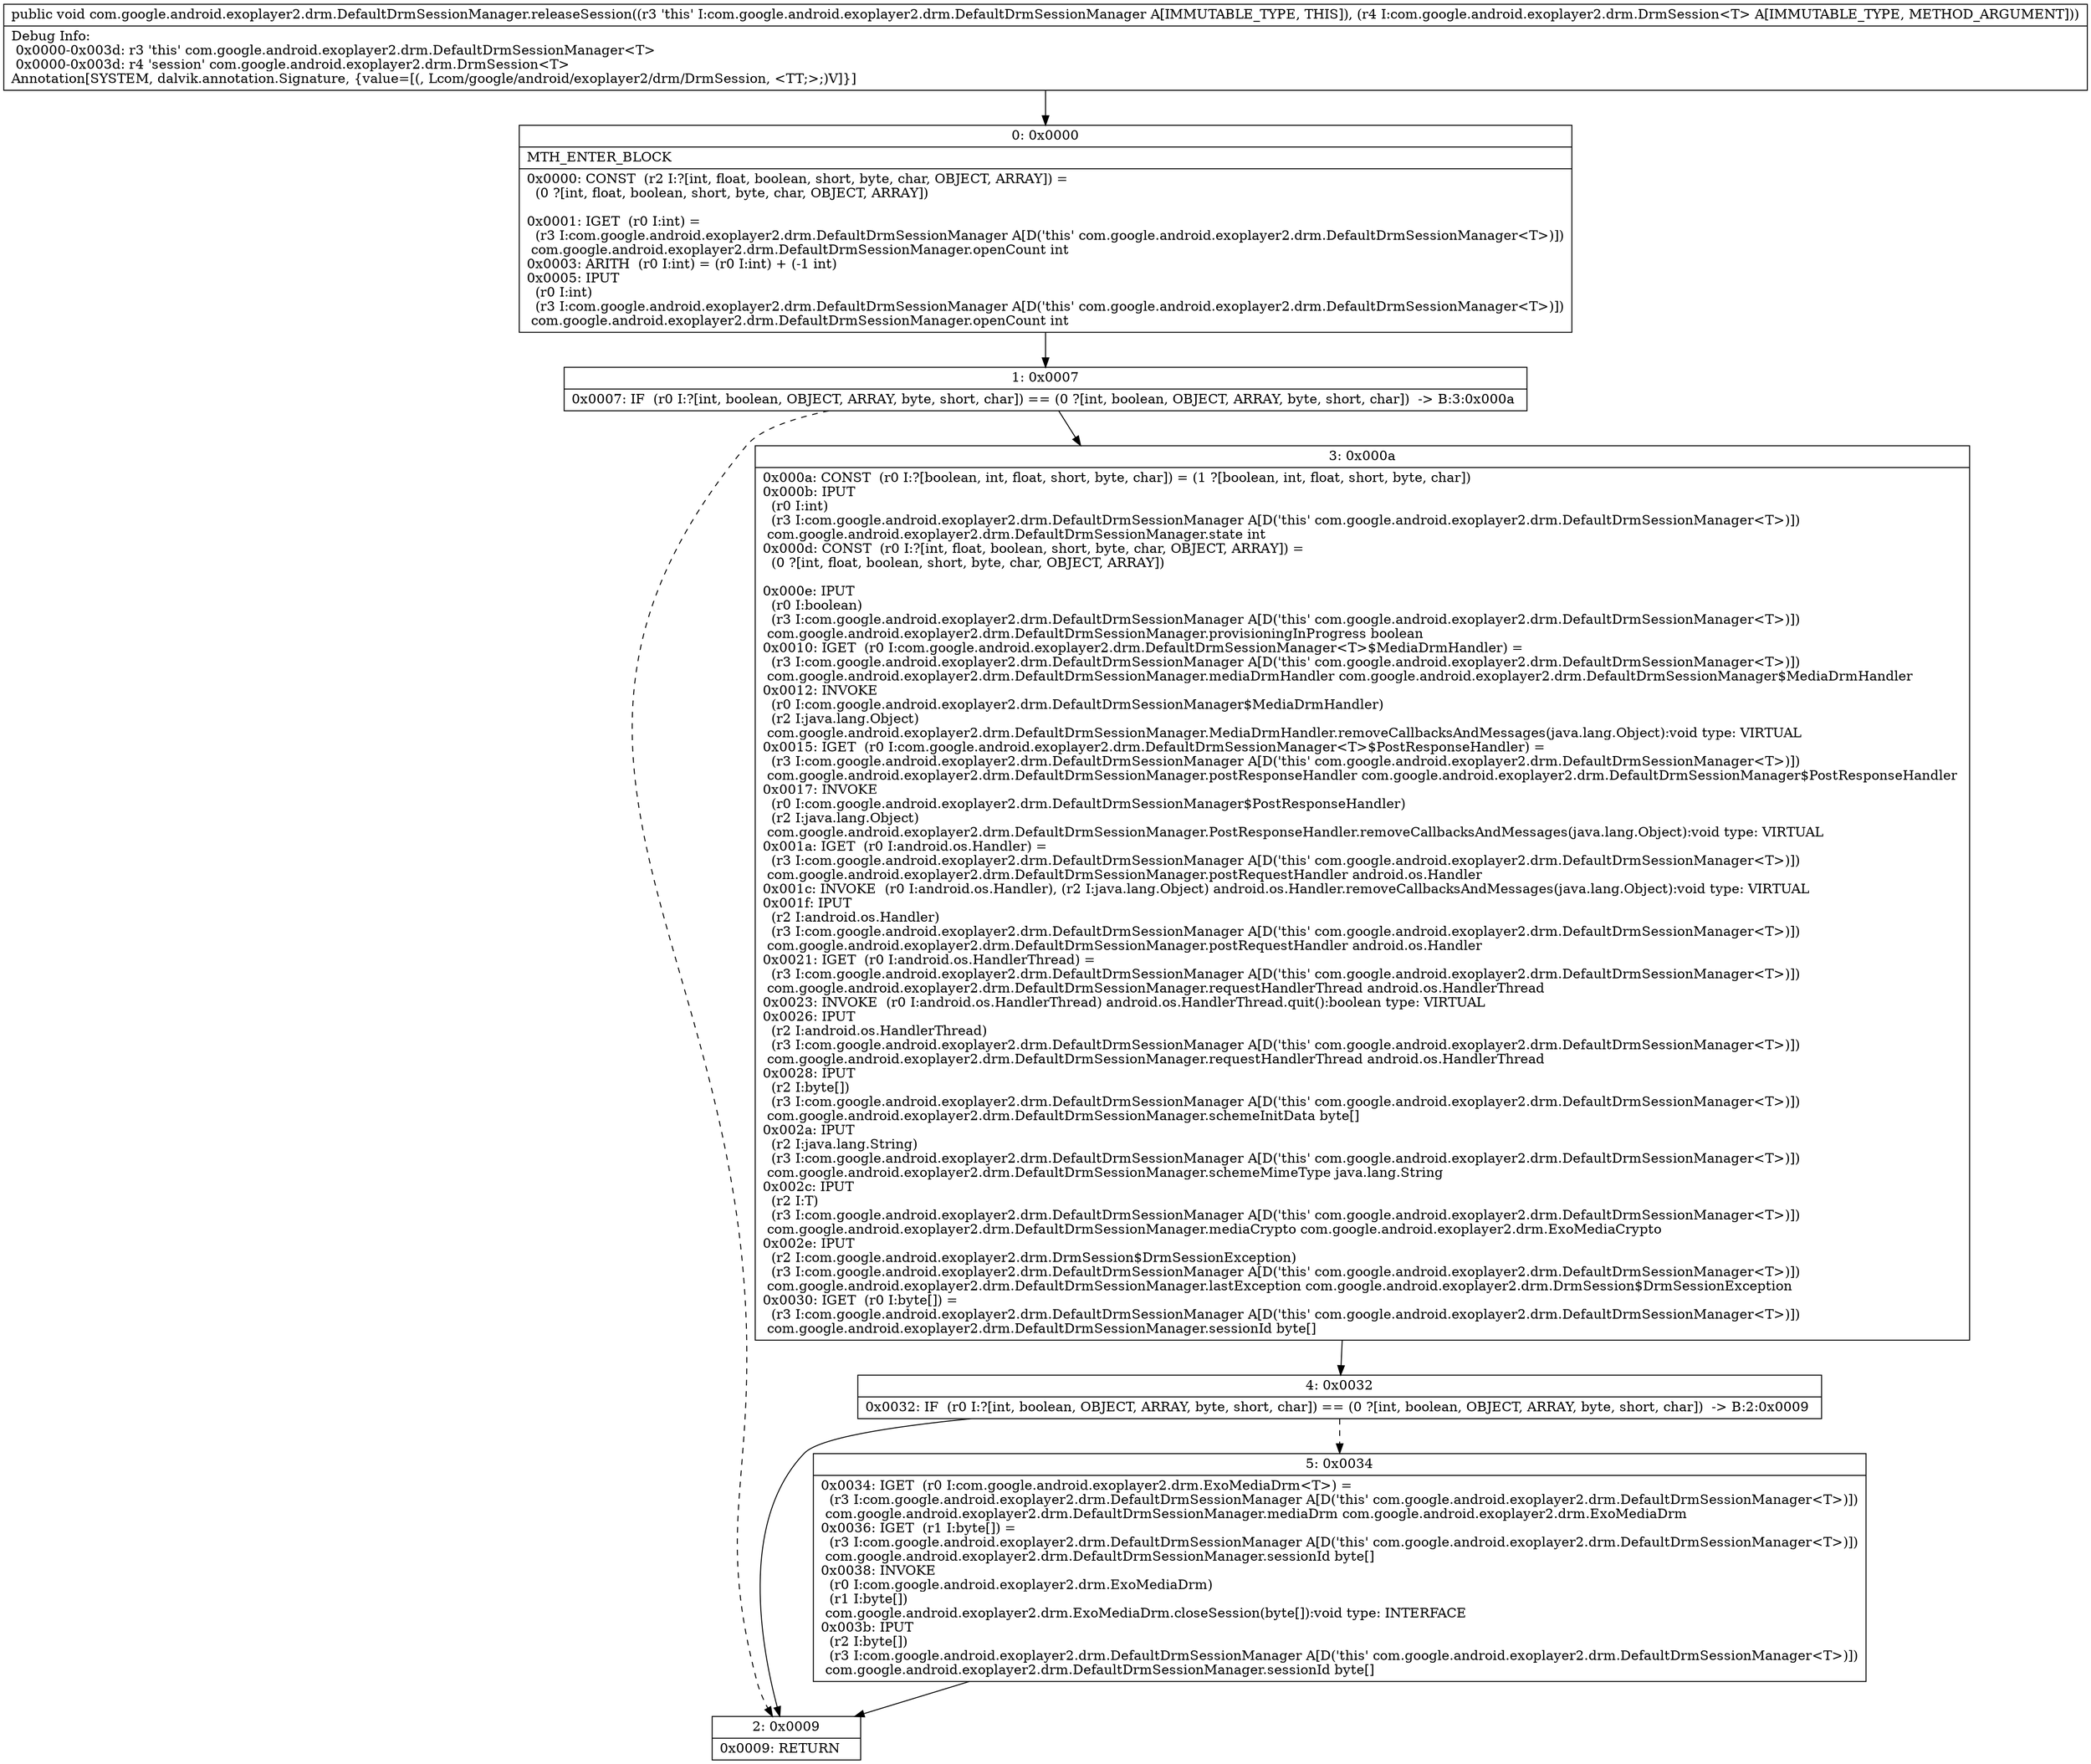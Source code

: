 digraph "CFG forcom.google.android.exoplayer2.drm.DefaultDrmSessionManager.releaseSession(Lcom\/google\/android\/exoplayer2\/drm\/DrmSession;)V" {
Node_0 [shape=record,label="{0\:\ 0x0000|MTH_ENTER_BLOCK\l|0x0000: CONST  (r2 I:?[int, float, boolean, short, byte, char, OBJECT, ARRAY]) = \l  (0 ?[int, float, boolean, short, byte, char, OBJECT, ARRAY])\l \l0x0001: IGET  (r0 I:int) = \l  (r3 I:com.google.android.exoplayer2.drm.DefaultDrmSessionManager A[D('this' com.google.android.exoplayer2.drm.DefaultDrmSessionManager\<T\>)])\l com.google.android.exoplayer2.drm.DefaultDrmSessionManager.openCount int \l0x0003: ARITH  (r0 I:int) = (r0 I:int) + (\-1 int) \l0x0005: IPUT  \l  (r0 I:int)\l  (r3 I:com.google.android.exoplayer2.drm.DefaultDrmSessionManager A[D('this' com.google.android.exoplayer2.drm.DefaultDrmSessionManager\<T\>)])\l com.google.android.exoplayer2.drm.DefaultDrmSessionManager.openCount int \l}"];
Node_1 [shape=record,label="{1\:\ 0x0007|0x0007: IF  (r0 I:?[int, boolean, OBJECT, ARRAY, byte, short, char]) == (0 ?[int, boolean, OBJECT, ARRAY, byte, short, char])  \-\> B:3:0x000a \l}"];
Node_2 [shape=record,label="{2\:\ 0x0009|0x0009: RETURN   \l}"];
Node_3 [shape=record,label="{3\:\ 0x000a|0x000a: CONST  (r0 I:?[boolean, int, float, short, byte, char]) = (1 ?[boolean, int, float, short, byte, char]) \l0x000b: IPUT  \l  (r0 I:int)\l  (r3 I:com.google.android.exoplayer2.drm.DefaultDrmSessionManager A[D('this' com.google.android.exoplayer2.drm.DefaultDrmSessionManager\<T\>)])\l com.google.android.exoplayer2.drm.DefaultDrmSessionManager.state int \l0x000d: CONST  (r0 I:?[int, float, boolean, short, byte, char, OBJECT, ARRAY]) = \l  (0 ?[int, float, boolean, short, byte, char, OBJECT, ARRAY])\l \l0x000e: IPUT  \l  (r0 I:boolean)\l  (r3 I:com.google.android.exoplayer2.drm.DefaultDrmSessionManager A[D('this' com.google.android.exoplayer2.drm.DefaultDrmSessionManager\<T\>)])\l com.google.android.exoplayer2.drm.DefaultDrmSessionManager.provisioningInProgress boolean \l0x0010: IGET  (r0 I:com.google.android.exoplayer2.drm.DefaultDrmSessionManager\<T\>$MediaDrmHandler) = \l  (r3 I:com.google.android.exoplayer2.drm.DefaultDrmSessionManager A[D('this' com.google.android.exoplayer2.drm.DefaultDrmSessionManager\<T\>)])\l com.google.android.exoplayer2.drm.DefaultDrmSessionManager.mediaDrmHandler com.google.android.exoplayer2.drm.DefaultDrmSessionManager$MediaDrmHandler \l0x0012: INVOKE  \l  (r0 I:com.google.android.exoplayer2.drm.DefaultDrmSessionManager$MediaDrmHandler)\l  (r2 I:java.lang.Object)\l com.google.android.exoplayer2.drm.DefaultDrmSessionManager.MediaDrmHandler.removeCallbacksAndMessages(java.lang.Object):void type: VIRTUAL \l0x0015: IGET  (r0 I:com.google.android.exoplayer2.drm.DefaultDrmSessionManager\<T\>$PostResponseHandler) = \l  (r3 I:com.google.android.exoplayer2.drm.DefaultDrmSessionManager A[D('this' com.google.android.exoplayer2.drm.DefaultDrmSessionManager\<T\>)])\l com.google.android.exoplayer2.drm.DefaultDrmSessionManager.postResponseHandler com.google.android.exoplayer2.drm.DefaultDrmSessionManager$PostResponseHandler \l0x0017: INVOKE  \l  (r0 I:com.google.android.exoplayer2.drm.DefaultDrmSessionManager$PostResponseHandler)\l  (r2 I:java.lang.Object)\l com.google.android.exoplayer2.drm.DefaultDrmSessionManager.PostResponseHandler.removeCallbacksAndMessages(java.lang.Object):void type: VIRTUAL \l0x001a: IGET  (r0 I:android.os.Handler) = \l  (r3 I:com.google.android.exoplayer2.drm.DefaultDrmSessionManager A[D('this' com.google.android.exoplayer2.drm.DefaultDrmSessionManager\<T\>)])\l com.google.android.exoplayer2.drm.DefaultDrmSessionManager.postRequestHandler android.os.Handler \l0x001c: INVOKE  (r0 I:android.os.Handler), (r2 I:java.lang.Object) android.os.Handler.removeCallbacksAndMessages(java.lang.Object):void type: VIRTUAL \l0x001f: IPUT  \l  (r2 I:android.os.Handler)\l  (r3 I:com.google.android.exoplayer2.drm.DefaultDrmSessionManager A[D('this' com.google.android.exoplayer2.drm.DefaultDrmSessionManager\<T\>)])\l com.google.android.exoplayer2.drm.DefaultDrmSessionManager.postRequestHandler android.os.Handler \l0x0021: IGET  (r0 I:android.os.HandlerThread) = \l  (r3 I:com.google.android.exoplayer2.drm.DefaultDrmSessionManager A[D('this' com.google.android.exoplayer2.drm.DefaultDrmSessionManager\<T\>)])\l com.google.android.exoplayer2.drm.DefaultDrmSessionManager.requestHandlerThread android.os.HandlerThread \l0x0023: INVOKE  (r0 I:android.os.HandlerThread) android.os.HandlerThread.quit():boolean type: VIRTUAL \l0x0026: IPUT  \l  (r2 I:android.os.HandlerThread)\l  (r3 I:com.google.android.exoplayer2.drm.DefaultDrmSessionManager A[D('this' com.google.android.exoplayer2.drm.DefaultDrmSessionManager\<T\>)])\l com.google.android.exoplayer2.drm.DefaultDrmSessionManager.requestHandlerThread android.os.HandlerThread \l0x0028: IPUT  \l  (r2 I:byte[])\l  (r3 I:com.google.android.exoplayer2.drm.DefaultDrmSessionManager A[D('this' com.google.android.exoplayer2.drm.DefaultDrmSessionManager\<T\>)])\l com.google.android.exoplayer2.drm.DefaultDrmSessionManager.schemeInitData byte[] \l0x002a: IPUT  \l  (r2 I:java.lang.String)\l  (r3 I:com.google.android.exoplayer2.drm.DefaultDrmSessionManager A[D('this' com.google.android.exoplayer2.drm.DefaultDrmSessionManager\<T\>)])\l com.google.android.exoplayer2.drm.DefaultDrmSessionManager.schemeMimeType java.lang.String \l0x002c: IPUT  \l  (r2 I:T)\l  (r3 I:com.google.android.exoplayer2.drm.DefaultDrmSessionManager A[D('this' com.google.android.exoplayer2.drm.DefaultDrmSessionManager\<T\>)])\l com.google.android.exoplayer2.drm.DefaultDrmSessionManager.mediaCrypto com.google.android.exoplayer2.drm.ExoMediaCrypto \l0x002e: IPUT  \l  (r2 I:com.google.android.exoplayer2.drm.DrmSession$DrmSessionException)\l  (r3 I:com.google.android.exoplayer2.drm.DefaultDrmSessionManager A[D('this' com.google.android.exoplayer2.drm.DefaultDrmSessionManager\<T\>)])\l com.google.android.exoplayer2.drm.DefaultDrmSessionManager.lastException com.google.android.exoplayer2.drm.DrmSession$DrmSessionException \l0x0030: IGET  (r0 I:byte[]) = \l  (r3 I:com.google.android.exoplayer2.drm.DefaultDrmSessionManager A[D('this' com.google.android.exoplayer2.drm.DefaultDrmSessionManager\<T\>)])\l com.google.android.exoplayer2.drm.DefaultDrmSessionManager.sessionId byte[] \l}"];
Node_4 [shape=record,label="{4\:\ 0x0032|0x0032: IF  (r0 I:?[int, boolean, OBJECT, ARRAY, byte, short, char]) == (0 ?[int, boolean, OBJECT, ARRAY, byte, short, char])  \-\> B:2:0x0009 \l}"];
Node_5 [shape=record,label="{5\:\ 0x0034|0x0034: IGET  (r0 I:com.google.android.exoplayer2.drm.ExoMediaDrm\<T\>) = \l  (r3 I:com.google.android.exoplayer2.drm.DefaultDrmSessionManager A[D('this' com.google.android.exoplayer2.drm.DefaultDrmSessionManager\<T\>)])\l com.google.android.exoplayer2.drm.DefaultDrmSessionManager.mediaDrm com.google.android.exoplayer2.drm.ExoMediaDrm \l0x0036: IGET  (r1 I:byte[]) = \l  (r3 I:com.google.android.exoplayer2.drm.DefaultDrmSessionManager A[D('this' com.google.android.exoplayer2.drm.DefaultDrmSessionManager\<T\>)])\l com.google.android.exoplayer2.drm.DefaultDrmSessionManager.sessionId byte[] \l0x0038: INVOKE  \l  (r0 I:com.google.android.exoplayer2.drm.ExoMediaDrm)\l  (r1 I:byte[])\l com.google.android.exoplayer2.drm.ExoMediaDrm.closeSession(byte[]):void type: INTERFACE \l0x003b: IPUT  \l  (r2 I:byte[])\l  (r3 I:com.google.android.exoplayer2.drm.DefaultDrmSessionManager A[D('this' com.google.android.exoplayer2.drm.DefaultDrmSessionManager\<T\>)])\l com.google.android.exoplayer2.drm.DefaultDrmSessionManager.sessionId byte[] \l}"];
MethodNode[shape=record,label="{public void com.google.android.exoplayer2.drm.DefaultDrmSessionManager.releaseSession((r3 'this' I:com.google.android.exoplayer2.drm.DefaultDrmSessionManager A[IMMUTABLE_TYPE, THIS]), (r4 I:com.google.android.exoplayer2.drm.DrmSession\<T\> A[IMMUTABLE_TYPE, METHOD_ARGUMENT]))  | Debug Info:\l  0x0000\-0x003d: r3 'this' com.google.android.exoplayer2.drm.DefaultDrmSessionManager\<T\>\l  0x0000\-0x003d: r4 'session' com.google.android.exoplayer2.drm.DrmSession\<T\>\lAnnotation[SYSTEM, dalvik.annotation.Signature, \{value=[(, Lcom\/google\/android\/exoplayer2\/drm\/DrmSession, \<TT;\>;)V]\}]\l}"];
MethodNode -> Node_0;
Node_0 -> Node_1;
Node_1 -> Node_2[style=dashed];
Node_1 -> Node_3;
Node_3 -> Node_4;
Node_4 -> Node_2;
Node_4 -> Node_5[style=dashed];
Node_5 -> Node_2;
}

